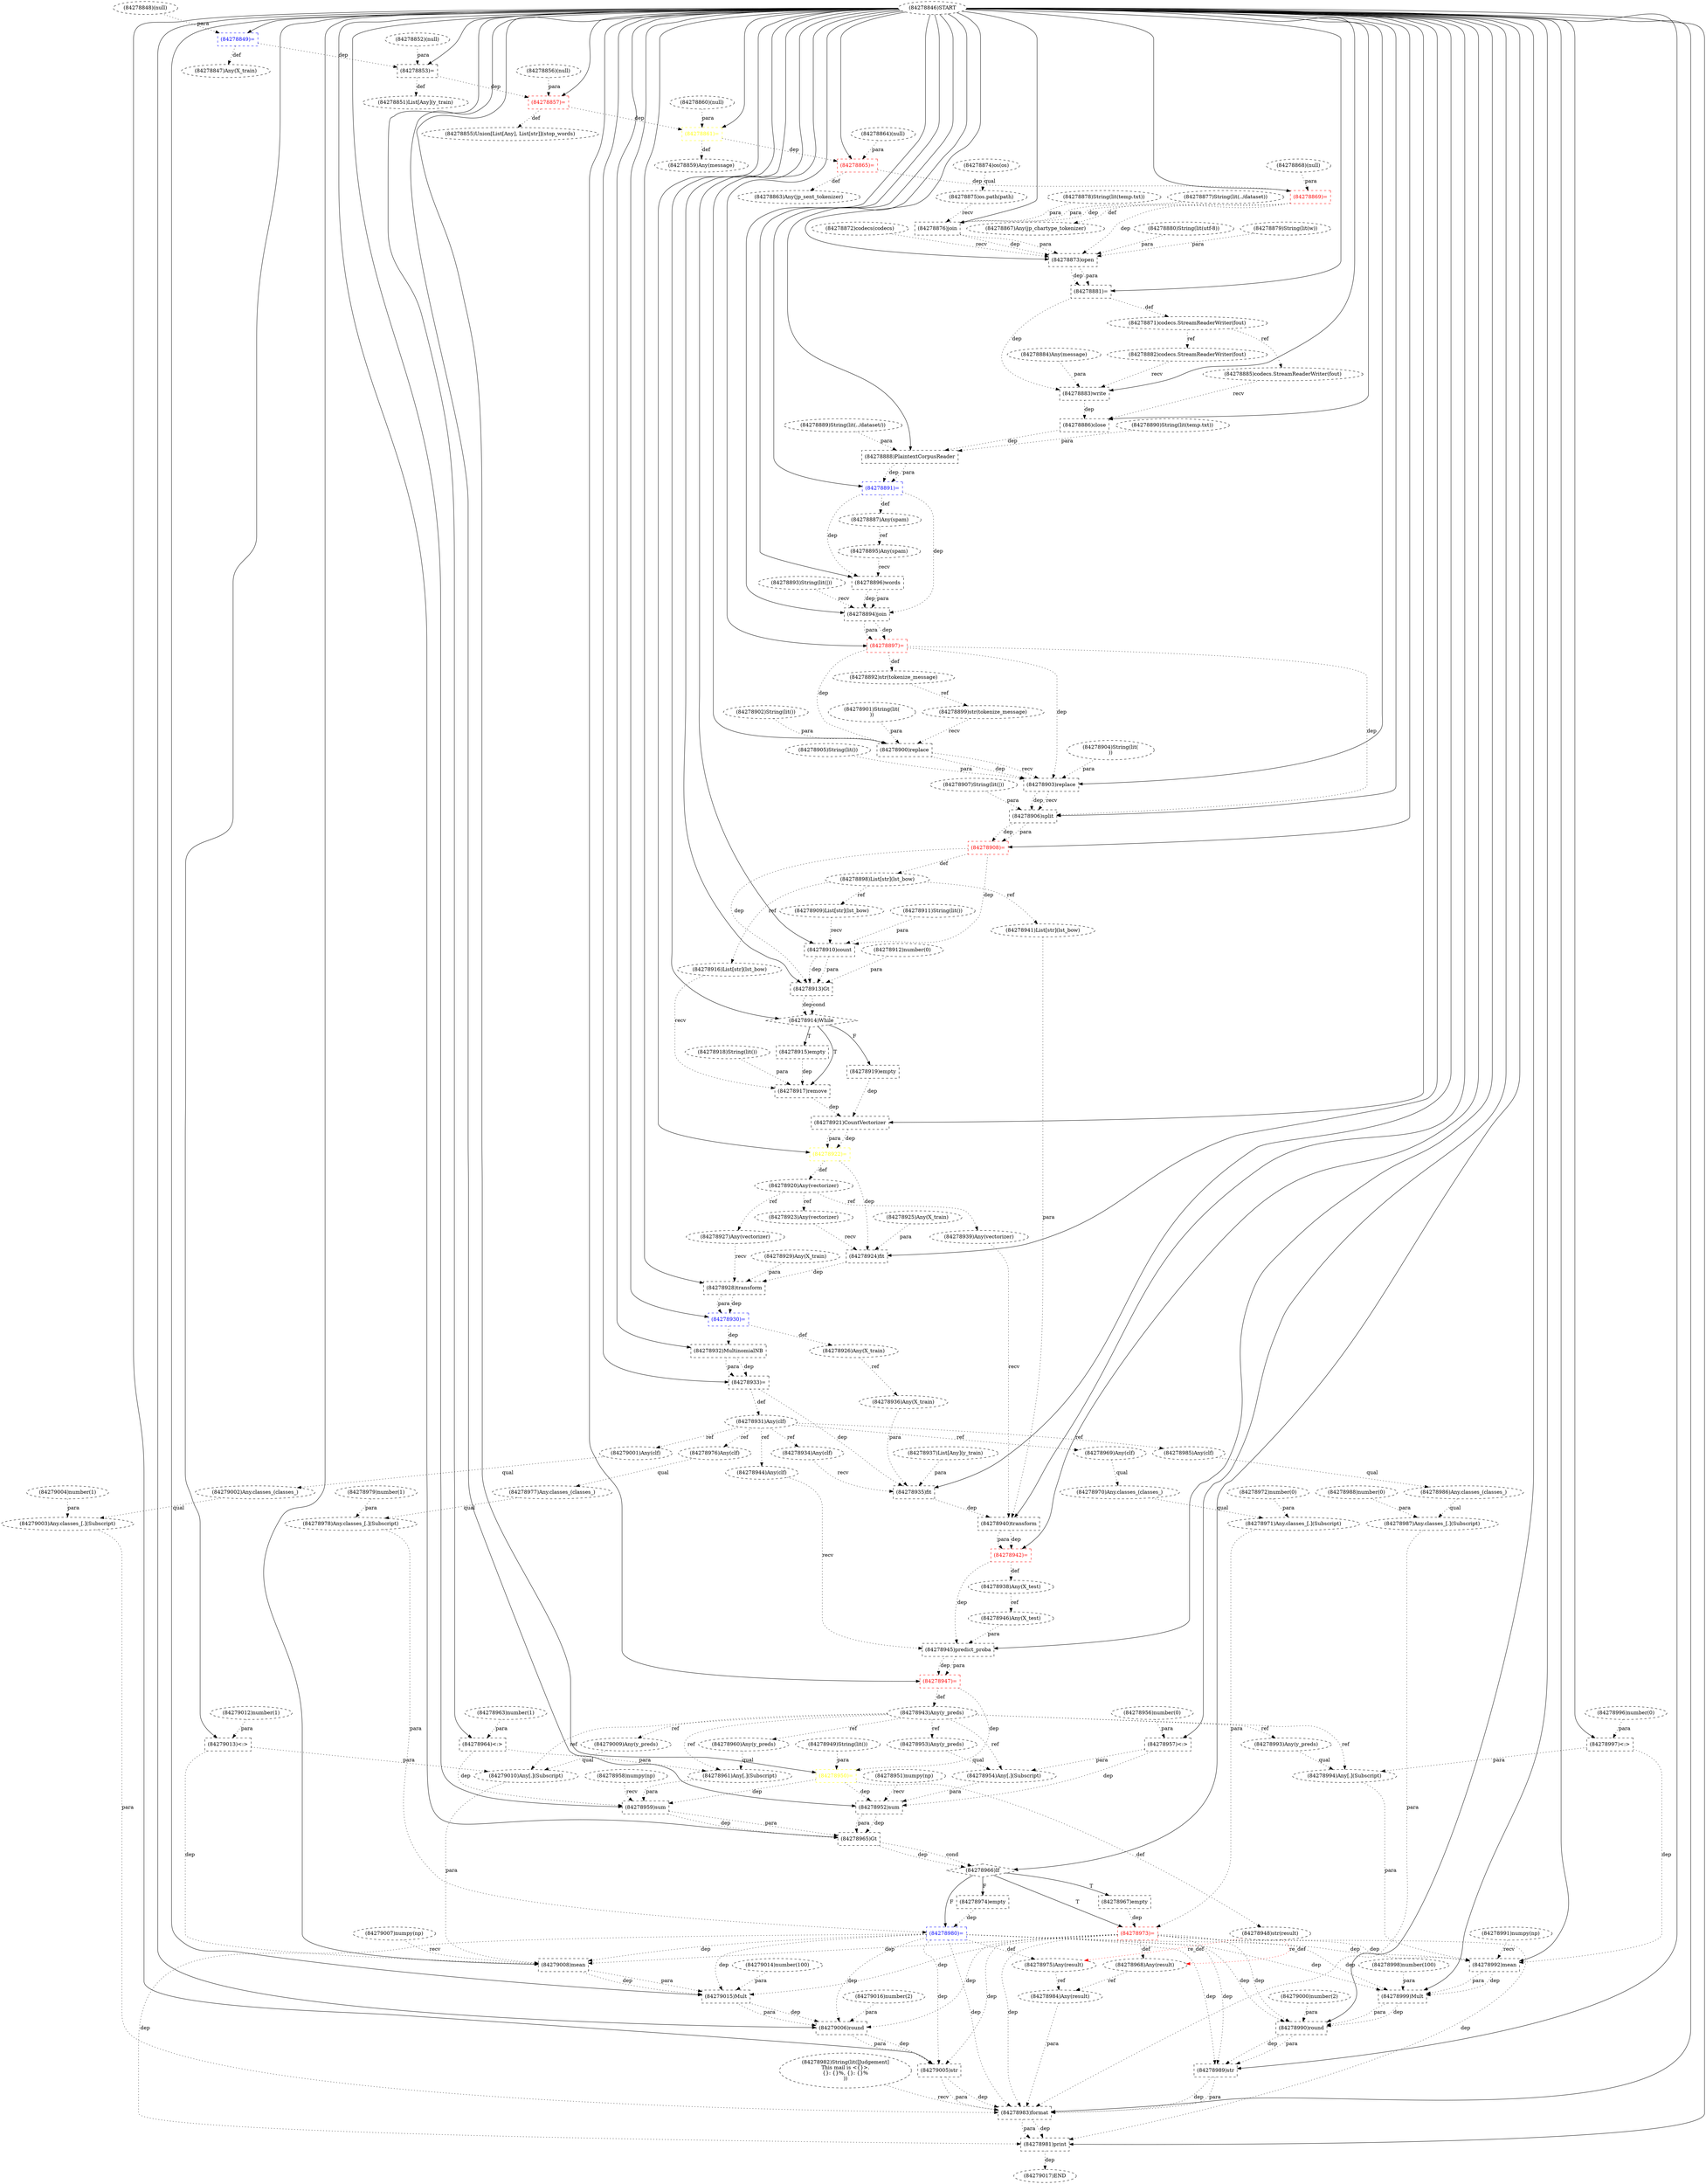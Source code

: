 digraph G {
1 [label="(84278867)Any(jp_chartype_tokenizer)" shape=ellipse style=dashed]
2 [label="(84278926)Any(X_train)" shape=ellipse style=dashed]
3 [label="(84278951)numpy(np)" shape=ellipse style=dashed]
4 [label="(84278907)String(lit(|))" shape=ellipse style=dashed]
5 [label="(84278860)(null)" shape=ellipse style=dashed]
6 [label="(84278878)String(lit(temp.txt))" shape=ellipse style=dashed]
7 [label="(84278939)Any(vectorizer)" shape=ellipse style=dashed]
8 [label="(84278944)Any(clf)" shape=ellipse style=dashed]
9 [label="(84278981)print" shape=box style=dashed]
10 [label="(84278936)Any(X_train)" shape=ellipse style=dashed]
11 [label="(84278849)=" shape=box style=dashed color=blue fontcolor=blue]
12 [label="(84278943)Any(y_preds)" shape=ellipse style=dashed]
13 [label="(84278986)Any.classes_(classes_)" shape=ellipse style=dashed]
14 [label="(84278996)number(0)" shape=ellipse style=dashed]
15 [label="(84278952)sum" shape=box style=dashed]
16 [label="(84278863)Any(jp_sent_tokenizer)" shape=ellipse style=dashed]
17 [label="(84278864)(null)" shape=ellipse style=dashed]
18 [label="(84278991)numpy(np)" shape=ellipse style=dashed]
19 [label="(84278929)Any(X_train)" shape=ellipse style=dashed]
20 [label="(84278961)Any[.](Subscript)" shape=ellipse style=dashed]
21 [label="(84278915)empty" shape=box style=dashed]
22 [label="(84278923)Any(vectorizer)" shape=ellipse style=dashed]
23 [label="(84278892)str(tokenize_message)" shape=ellipse style=dashed]
24 [label="(84279009)Any(y_preds)" shape=ellipse style=dashed]
25 [label="(84278869)=" shape=box style=dashed color=red fontcolor=red]
26 [label="(84278885)codecs.StreamReaderWriter(fout)" shape=ellipse style=dashed color=black fontcolor=black]
27 [label="(84278947)=" shape=box style=dashed color=red fontcolor=red]
28 [label="(84279005)str" shape=box style=dashed]
29 [label="(84279008)mean" shape=box style=dashed]
30 [label="(84279004)number(1)" shape=ellipse style=dashed]
31 [label="(84278871)codecs.StreamReaderWriter(fout)" shape=ellipse style=dashed color=black fontcolor=black]
32 [label="(84278902)String(lit())" shape=ellipse style=dashed]
33 [label="(84278853)=" shape=box style=dashed color=black fontcolor=black]
34 [label="(84278959)sum" shape=box style=dashed]
35 [label="(84279006)round" shape=box style=dashed]
36 [label="(84279014)number(100)" shape=ellipse style=dashed]
37 [label="(84278887)Any(spam)" shape=ellipse style=dashed]
38 [label="(84278932)MultinomialNB" shape=box style=dashed]
39 [label="(84278919)empty" shape=box style=dashed]
40 [label="(84278901)String(lit(
))" shape=ellipse style=dashed]
41 [label="(84278903)replace" shape=box style=dashed]
42 [label="(84278886)close" shape=box style=dashed color=black fontcolor=black]
43 [label="(84278994)Any[.](Subscript)" shape=ellipse style=dashed]
44 [label="(84278852)(null)" shape=ellipse style=dashed]
45 [label="(84278890)String(lit(temp.txt))" shape=ellipse style=dashed]
46 [label="(84278969)Any(clf)" shape=ellipse style=dashed]
47 [label="(84279013)<:>" shape=box style=dashed]
48 [label="(84278918)String(lit())" shape=ellipse style=dashed]
49 [label="(84278925)Any(X_train)" shape=ellipse style=dashed]
50 [label="(84278861)=" shape=box style=dashed color=yellow fontcolor=yellow]
51 [label="(84278980)=" shape=box style=dashed color=blue fontcolor=blue]
52 [label="(84278934)Any(clf)" shape=ellipse style=dashed]
53 [label="(84278964)<:>" shape=box style=dashed]
54 [label="(84278942)=" shape=box style=dashed color=red fontcolor=red]
55 [label="(84278965)Gt" shape=box style=dashed]
56 [label="(84278983)format" shape=box style=dashed]
57 [label="(84279012)number(1)" shape=ellipse style=dashed]
58 [label="(84278971)Any.classes_[.](Subscript)" shape=ellipse style=dashed]
59 [label="(84278937)List[Any](y_train)" shape=ellipse style=dashed]
60 [label="(84278997)<:>" shape=box style=dashed]
61 [label="(84278848)(null)" shape=ellipse style=dashed]
62 [label="(84278909)List[str](lst_bow)" shape=ellipse style=dashed]
63 [label="(84278984)Any(result)" shape=ellipse style=dashed]
64 [label="(84278847)Any(X_train)" shape=ellipse style=dashed]
65 [label="(84278931)Any(clf)" shape=ellipse style=dashed]
66 [label="(84278941)List[str](lst_bow)" shape=ellipse style=dashed]
67 [label="(84278910)count" shape=box style=dashed]
68 [label="(84278875)os.path(path)" shape=ellipse style=dashed]
69 [label="(84278908)=" shape=box style=dashed color=red fontcolor=red]
70 [label="(84278916)List[str](lst_bow)" shape=ellipse style=dashed]
71 [label="(84278953)Any(y_preds)" shape=ellipse style=dashed]
72 [label="(84278970)Any.classes_(classes_)" shape=ellipse style=dashed]
73 [label="(84278966)If" shape=diamond style=dashed]
74 [label="(84278982)String(lit([Judgement]
This mail is <{}>.
{}: {}%, {}: {}%
))" shape=ellipse style=dashed]
75 [label="(84279003)Any.classes_[.](Subscript)" shape=ellipse style=dashed]
76 [label="(84278851)List[Any](y_train)" shape=ellipse style=dashed]
77 [label="(84278893)String(lit(|))" shape=ellipse style=dashed]
78 [label="(84278889)String(lit(../dataset/))" shape=ellipse style=dashed]
79 [label="(84279015)Mult" shape=box style=dashed]
80 [label="(84278888)PlaintextCorpusReader" shape=box style=dashed]
81 [label="(84278911)String(lit())" shape=ellipse style=dashed]
82 [label="(84278998)number(100)" shape=ellipse style=dashed]
83 [label="(84278992)mean" shape=box style=dashed]
84 [label="(84278914)While" shape=diamond style=dashed]
85 [label="(84278873)open" shape=box style=dashed color=black fontcolor=black]
86 [label="(84278956)number(0)" shape=ellipse style=dashed]
87 [label="(84278975)Any(result)" shape=ellipse style=dashed]
88 [label="(84278880)String(lit(utf-8))" shape=ellipse style=dashed color=black fontcolor=black]
89 [label="(84278976)Any(clf)" shape=ellipse style=dashed]
90 [label="(84278948)str(result)" shape=ellipse style=dashed]
91 [label="(84278999)Mult" shape=box style=dashed]
92 [label="(84278913)Gt" shape=box style=dashed]
93 [label="(84278881)=" shape=box style=dashed color=black fontcolor=black]
94 [label="(84278922)=" shape=box style=dashed color=yellow fontcolor=yellow]
95 [label="(84278879)String(lit(w))" shape=ellipse style=dashed color=black fontcolor=black]
96 [label="(84278930)=" shape=box style=dashed color=blue fontcolor=blue]
97 [label="(84279001)Any(clf)" shape=ellipse style=dashed]
98 [label="(84279016)number(2)" shape=ellipse style=dashed]
99 [label="(84278917)remove" shape=box style=dashed]
100 [label="(84278924)fit" shape=box style=dashed]
101 [label="(84278940)transform" shape=box style=dashed]
102 [label="(84278954)Any[.](Subscript)" shape=ellipse style=dashed]
103 [label="(84278859)Any(message)" shape=ellipse style=dashed]
104 [label="(84278904)String(lit())" shape=ellipse style=dashed]
105 [label="(84278894)join" shape=box style=dashed]
106 [label="(84278938)Any(X_test)" shape=ellipse style=dashed]
107 [label="(84278876)join" shape=box style=dashed]
108 [label="(84278857)=" shape=box style=dashed color=red fontcolor=red]
109 [label="(84278973)=" shape=box style=dashed color=red fontcolor=red]
110 [label="(84278960)Any(y_preds)" shape=ellipse style=dashed]
111 [label="(84279000)number(2)" shape=ellipse style=dashed]
112 [label="(84278898)List[str](lst_bow)" shape=ellipse style=dashed]
113 [label="(84278990)round" shape=box style=dashed]
114 [label="(84278979)number(1)" shape=ellipse style=dashed]
115 [label="(84278928)transform" shape=box style=dashed]
116 [label="(84278877)String(lit(../dataset))" shape=ellipse style=dashed]
117 [label="(84278883)write" shape=box style=dashed]
118 [label="(84278933)=" shape=box style=dashed color=black fontcolor=black]
119 [label="(84278972)number(0)" shape=ellipse style=dashed]
120 [label="(84278950)=" shape=box style=dashed color=yellow fontcolor=yellow]
121 [label="(84278985)Any(clf)" shape=ellipse style=dashed]
122 [label="(84278949)String(lit())" shape=ellipse style=dashed]
123 [label="(84278891)=" shape=box style=dashed color=blue fontcolor=blue]
124 [label="(84278974)empty" shape=box style=dashed]
125 [label="(84278905)String(lit())" shape=ellipse style=dashed]
126 [label="(84278993)Any(y_preds)" shape=ellipse style=dashed]
127 [label="(84278895)Any(spam)" shape=ellipse style=dashed]
128 [label="(84278856)(null)" shape=ellipse style=dashed]
129 [label="(84278978)Any.classes_[.](Subscript)" shape=ellipse style=dashed]
130 [label="(84278921)CountVectorizer" shape=box style=dashed]
131 [label="(84278945)predict_proba" shape=box style=dashed]
132 [label="(84278868)(null)" shape=ellipse style=dashed]
133 [label="(84278920)Any(vectorizer)" shape=ellipse style=dashed]
134 [label="(84278935)fit" shape=box style=dashed]
135 [label="(84278874)os(os)" shape=ellipse style=dashed]
136 [label="(84278906)split" shape=box style=dashed]
137 [label="(84278946)Any(X_test)" shape=ellipse style=dashed]
138 [label="(84278912)number(0)" shape=ellipse style=dashed]
139 [label="(84278957)<:>" shape=box style=dashed]
140 [label="(84279007)numpy(np)" shape=ellipse style=dashed]
141 [label="(84278872)codecs(codecs)" shape=ellipse style=dashed]
142 [label="(84278897)=" shape=box style=dashed color=red fontcolor=red]
143 [label="(84278900)replace" shape=box style=dashed]
144 [label="(84278958)numpy(np)" shape=ellipse style=dashed]
145 [label="(84278927)Any(vectorizer)" shape=ellipse style=dashed]
146 [label="(84279010)Any[.](Subscript)" shape=ellipse style=dashed]
147 [label="(84278884)Any(message)" shape=ellipse style=dashed]
148 [label="(84278882)codecs.StreamReaderWriter(fout)" shape=ellipse style=dashed]
149 [label="(84278899)str(tokenize_message)" shape=ellipse style=dashed]
150 [label="(84278977)Any.classes_(classes_)" shape=ellipse style=dashed]
151 [label="(84278989)str" shape=box style=dashed]
152 [label="(84278846)START" style=dashed]
153 [label="(84278855)Union[List[Any], List[str]](stop_words)" shape=ellipse style=dashed]
154 [label="(84279002)Any.classes_(classes_)" shape=ellipse style=dashed]
155 [label="(84278865)=" shape=box style=dashed color=red fontcolor=red]
156 [label="(84278988)number(0)" shape=ellipse style=dashed]
157 [label="(84278967)empty" shape=box style=dashed]
158 [label="(84279017)END" style=dashed]
159 [label="(84278896)words" shape=box style=dashed]
160 [label="(84278968)Any(result)" shape=ellipse style=dashed]
161 [label="(84278963)number(1)" shape=ellipse style=dashed]
162 [label="(84278987)Any.classes_[.](Subscript)" shape=ellipse style=dashed]
25 -> 1 [label="def" style=dotted];
96 -> 2 [label="def" style=dotted];
133 -> 7 [label="ref" style=dotted];
65 -> 8 [label="ref" style=dotted];
152 -> 9 [label="" style=solid];
56 -> 9 [label="dep" style=dotted];
56 -> 9 [label="para" style=dotted];
51 -> 9 [label="dep" style=dotted];
109 -> 9 [label="dep" style=dotted];
2 -> 10 [label="ref" style=dotted];
152 -> 11 [label="" style=solid];
61 -> 11 [label="para" style=dotted];
27 -> 12 [label="def" style=dotted];
121 -> 13 [label="qual" style=dotted];
152 -> 15 [label="" style=solid];
3 -> 15 [label="recv" style=dotted];
139 -> 15 [label="dep" style=dotted];
102 -> 15 [label="para" style=dotted];
120 -> 15 [label="dep" style=dotted];
155 -> 16 [label="def" style=dotted];
110 -> 20 [label="qual" style=dotted];
53 -> 20 [label="para" style=dotted];
12 -> 20 [label="ref" style=dotted];
84 -> 21 [label="T"];
133 -> 22 [label="ref" style=dotted];
142 -> 23 [label="def" style=dotted];
12 -> 24 [label="ref" style=dotted];
152 -> 25 [label="" style=solid];
132 -> 25 [label="para" style=dotted];
155 -> 25 [label="dep" style=dotted];
31 -> 26 [label="ref" style=dotted];
152 -> 27 [label="" style=solid];
131 -> 27 [label="dep" style=dotted];
131 -> 27 [label="para" style=dotted];
152 -> 28 [label="" style=solid];
35 -> 28 [label="dep" style=dotted];
35 -> 28 [label="para" style=dotted];
51 -> 28 [label="dep" style=dotted];
109 -> 28 [label="dep" style=dotted];
152 -> 29 [label="" style=solid];
140 -> 29 [label="recv" style=dotted];
47 -> 29 [label="dep" style=dotted];
146 -> 29 [label="para" style=dotted];
51 -> 29 [label="dep" style=dotted];
109 -> 29 [label="dep" style=dotted];
93 -> 31 [label="def" style=dotted];
152 -> 33 [label="" style=solid];
44 -> 33 [label="para" style=dotted];
11 -> 33 [label="dep" style=dotted];
152 -> 34 [label="" style=solid];
144 -> 34 [label="recv" style=dotted];
53 -> 34 [label="dep" style=dotted];
20 -> 34 [label="para" style=dotted];
120 -> 34 [label="dep" style=dotted];
152 -> 35 [label="" style=solid];
79 -> 35 [label="dep" style=dotted];
79 -> 35 [label="para" style=dotted];
98 -> 35 [label="para" style=dotted];
51 -> 35 [label="dep" style=dotted];
109 -> 35 [label="dep" style=dotted];
123 -> 37 [label="def" style=dotted];
152 -> 38 [label="" style=solid];
96 -> 38 [label="dep" style=dotted];
84 -> 39 [label="F"];
152 -> 41 [label="" style=solid];
143 -> 41 [label="dep" style=dotted];
143 -> 41 [label="recv" style=dotted];
104 -> 41 [label="para" style=dotted];
125 -> 41 [label="para" style=dotted];
142 -> 41 [label="dep" style=dotted];
152 -> 42 [label="" style=solid];
26 -> 42 [label="recv" style=dotted];
117 -> 42 [label="dep" style=dotted];
126 -> 43 [label="qual" style=dotted];
60 -> 43 [label="para" style=dotted];
12 -> 43 [label="ref" style=dotted];
65 -> 46 [label="ref" style=dotted];
152 -> 47 [label="" style=solid];
57 -> 47 [label="para" style=dotted];
152 -> 50 [label="" style=solid];
5 -> 50 [label="para" style=dotted];
108 -> 50 [label="dep" style=dotted];
73 -> 51 [label="F"];
129 -> 51 [label="para" style=dotted];
124 -> 51 [label="dep" style=dotted];
65 -> 52 [label="ref" style=dotted];
152 -> 53 [label="" style=solid];
161 -> 53 [label="para" style=dotted];
152 -> 54 [label="" style=solid];
101 -> 54 [label="dep" style=dotted];
101 -> 54 [label="para" style=dotted];
152 -> 55 [label="" style=solid];
15 -> 55 [label="dep" style=dotted];
15 -> 55 [label="para" style=dotted];
34 -> 55 [label="dep" style=dotted];
34 -> 55 [label="para" style=dotted];
152 -> 56 [label="" style=solid];
74 -> 56 [label="recv" style=dotted];
63 -> 56 [label="para" style=dotted];
162 -> 56 [label="para" style=dotted];
151 -> 56 [label="dep" style=dotted];
151 -> 56 [label="para" style=dotted];
75 -> 56 [label="para" style=dotted];
28 -> 56 [label="dep" style=dotted];
28 -> 56 [label="para" style=dotted];
51 -> 56 [label="dep" style=dotted];
109 -> 56 [label="dep" style=dotted];
72 -> 58 [label="qual" style=dotted];
119 -> 58 [label="para" style=dotted];
152 -> 60 [label="" style=solid];
14 -> 60 [label="para" style=dotted];
112 -> 62 [label="ref" style=dotted];
87 -> 63 [label="ref" style=dotted];
160 -> 63 [label="ref" style=dotted];
11 -> 64 [label="def" style=dotted];
118 -> 65 [label="def" style=dotted];
112 -> 66 [label="ref" style=dotted];
152 -> 67 [label="" style=solid];
62 -> 67 [label="recv" style=dotted];
81 -> 67 [label="para" style=dotted];
69 -> 67 [label="dep" style=dotted];
135 -> 68 [label="qual" style=dotted];
152 -> 69 [label="" style=solid];
136 -> 69 [label="dep" style=dotted];
136 -> 69 [label="para" style=dotted];
112 -> 70 [label="ref" style=dotted];
12 -> 71 [label="ref" style=dotted];
46 -> 72 [label="qual" style=dotted];
152 -> 73 [label="" style=solid];
55 -> 73 [label="dep" style=dotted];
55 -> 73 [label="cond" style=dotted];
154 -> 75 [label="qual" style=dotted];
30 -> 75 [label="para" style=dotted];
33 -> 76 [label="def" style=dotted];
152 -> 79 [label="" style=solid];
29 -> 79 [label="dep" style=dotted];
29 -> 79 [label="para" style=dotted];
36 -> 79 [label="para" style=dotted];
51 -> 79 [label="dep" style=dotted];
109 -> 79 [label="dep" style=dotted];
152 -> 80 [label="" style=solid];
78 -> 80 [label="para" style=dotted];
45 -> 80 [label="para" style=dotted];
42 -> 80 [label="dep" style=dotted];
152 -> 83 [label="" style=solid];
18 -> 83 [label="recv" style=dotted];
60 -> 83 [label="dep" style=dotted];
43 -> 83 [label="para" style=dotted];
51 -> 83 [label="dep" style=dotted];
109 -> 83 [label="dep" style=dotted];
152 -> 84 [label="" style=solid];
92 -> 84 [label="dep" style=dotted];
92 -> 84 [label="cond" style=dotted];
152 -> 85 [label="" style=solid];
141 -> 85 [label="recv" style=dotted];
107 -> 85 [label="dep" style=dotted];
107 -> 85 [label="para" style=dotted];
95 -> 85 [label="para" style=dotted];
88 -> 85 [label="para" style=dotted];
25 -> 85 [label="dep" style=dotted];
51 -> 87 [label="def" style=dotted];
90 -> 87 [label="re_def" style=dotted color=red];
65 -> 89 [label="ref" style=dotted];
120 -> 90 [label="def" style=dotted];
152 -> 91 [label="" style=solid];
83 -> 91 [label="dep" style=dotted];
83 -> 91 [label="para" style=dotted];
82 -> 91 [label="para" style=dotted];
51 -> 91 [label="dep" style=dotted];
109 -> 91 [label="dep" style=dotted];
152 -> 92 [label="" style=solid];
67 -> 92 [label="dep" style=dotted];
67 -> 92 [label="para" style=dotted];
138 -> 92 [label="para" style=dotted];
69 -> 92 [label="dep" style=dotted];
152 -> 93 [label="" style=solid];
85 -> 93 [label="dep" style=dotted];
85 -> 93 [label="para" style=dotted];
152 -> 94 [label="" style=solid];
130 -> 94 [label="dep" style=dotted];
130 -> 94 [label="para" style=dotted];
152 -> 96 [label="" style=solid];
115 -> 96 [label="dep" style=dotted];
115 -> 96 [label="para" style=dotted];
65 -> 97 [label="ref" style=dotted];
84 -> 99 [label="T"];
70 -> 99 [label="recv" style=dotted];
48 -> 99 [label="para" style=dotted];
21 -> 99 [label="dep" style=dotted];
152 -> 100 [label="" style=solid];
22 -> 100 [label="recv" style=dotted];
49 -> 100 [label="para" style=dotted];
94 -> 100 [label="dep" style=dotted];
152 -> 101 [label="" style=solid];
7 -> 101 [label="recv" style=dotted];
66 -> 101 [label="para" style=dotted];
134 -> 101 [label="dep" style=dotted];
71 -> 102 [label="qual" style=dotted];
139 -> 102 [label="para" style=dotted];
12 -> 102 [label="ref" style=dotted];
50 -> 103 [label="def" style=dotted];
152 -> 105 [label="" style=solid];
77 -> 105 [label="recv" style=dotted];
159 -> 105 [label="dep" style=dotted];
159 -> 105 [label="para" style=dotted];
123 -> 105 [label="dep" style=dotted];
54 -> 106 [label="def" style=dotted];
152 -> 107 [label="" style=solid];
68 -> 107 [label="recv" style=dotted];
116 -> 107 [label="para" style=dotted];
6 -> 107 [label="para" style=dotted];
25 -> 107 [label="dep" style=dotted];
152 -> 108 [label="" style=solid];
128 -> 108 [label="para" style=dotted];
33 -> 108 [label="dep" style=dotted];
73 -> 109 [label="T"];
58 -> 109 [label="para" style=dotted];
157 -> 109 [label="dep" style=dotted];
12 -> 110 [label="ref" style=dotted];
69 -> 112 [label="def" style=dotted];
152 -> 113 [label="" style=solid];
91 -> 113 [label="dep" style=dotted];
91 -> 113 [label="para" style=dotted];
111 -> 113 [label="para" style=dotted];
51 -> 113 [label="dep" style=dotted];
109 -> 113 [label="dep" style=dotted];
152 -> 115 [label="" style=solid];
145 -> 115 [label="recv" style=dotted];
19 -> 115 [label="para" style=dotted];
100 -> 115 [label="dep" style=dotted];
152 -> 117 [label="" style=solid];
148 -> 117 [label="recv" style=dotted];
147 -> 117 [label="para" style=dotted];
93 -> 117 [label="dep" style=dotted];
152 -> 118 [label="" style=solid];
38 -> 118 [label="dep" style=dotted];
38 -> 118 [label="para" style=dotted];
152 -> 120 [label="" style=solid];
122 -> 120 [label="para" style=dotted];
27 -> 120 [label="dep" style=dotted];
65 -> 121 [label="ref" style=dotted];
152 -> 123 [label="" style=solid];
80 -> 123 [label="dep" style=dotted];
80 -> 123 [label="para" style=dotted];
73 -> 124 [label="F"];
12 -> 126 [label="ref" style=dotted];
37 -> 127 [label="ref" style=dotted];
150 -> 129 [label="qual" style=dotted];
114 -> 129 [label="para" style=dotted];
152 -> 130 [label="" style=solid];
99 -> 130 [label="dep" style=dotted];
39 -> 130 [label="dep" style=dotted];
152 -> 131 [label="" style=solid];
8 -> 131 [label="recv" style=dotted];
137 -> 131 [label="para" style=dotted];
54 -> 131 [label="dep" style=dotted];
94 -> 133 [label="def" style=dotted];
152 -> 134 [label="" style=solid];
52 -> 134 [label="recv" style=dotted];
10 -> 134 [label="para" style=dotted];
59 -> 134 [label="para" style=dotted];
118 -> 134 [label="dep" style=dotted];
152 -> 136 [label="" style=solid];
41 -> 136 [label="dep" style=dotted];
41 -> 136 [label="recv" style=dotted];
4 -> 136 [label="para" style=dotted];
142 -> 136 [label="dep" style=dotted];
106 -> 137 [label="ref" style=dotted];
152 -> 139 [label="" style=solid];
86 -> 139 [label="para" style=dotted];
152 -> 142 [label="" style=solid];
105 -> 142 [label="dep" style=dotted];
105 -> 142 [label="para" style=dotted];
152 -> 143 [label="" style=solid];
149 -> 143 [label="recv" style=dotted];
40 -> 143 [label="para" style=dotted];
32 -> 143 [label="para" style=dotted];
142 -> 143 [label="dep" style=dotted];
133 -> 145 [label="ref" style=dotted];
24 -> 146 [label="qual" style=dotted];
47 -> 146 [label="para" style=dotted];
12 -> 146 [label="ref" style=dotted];
31 -> 148 [label="ref" style=dotted];
23 -> 149 [label="ref" style=dotted];
89 -> 150 [label="qual" style=dotted];
152 -> 151 [label="" style=solid];
113 -> 151 [label="dep" style=dotted];
113 -> 151 [label="para" style=dotted];
51 -> 151 [label="dep" style=dotted];
109 -> 151 [label="dep" style=dotted];
108 -> 153 [label="def" style=dotted];
97 -> 154 [label="qual" style=dotted];
152 -> 155 [label="" style=solid];
17 -> 155 [label="para" style=dotted];
50 -> 155 [label="dep" style=dotted];
73 -> 157 [label="T"];
9 -> 158 [label="dep" style=dotted];
152 -> 159 [label="" style=solid];
127 -> 159 [label="recv" style=dotted];
123 -> 159 [label="dep" style=dotted];
109 -> 160 [label="def" style=dotted];
90 -> 160 [label="re_def" style=dotted color=red];
13 -> 162 [label="qual" style=dotted];
156 -> 162 [label="para" style=dotted];
}